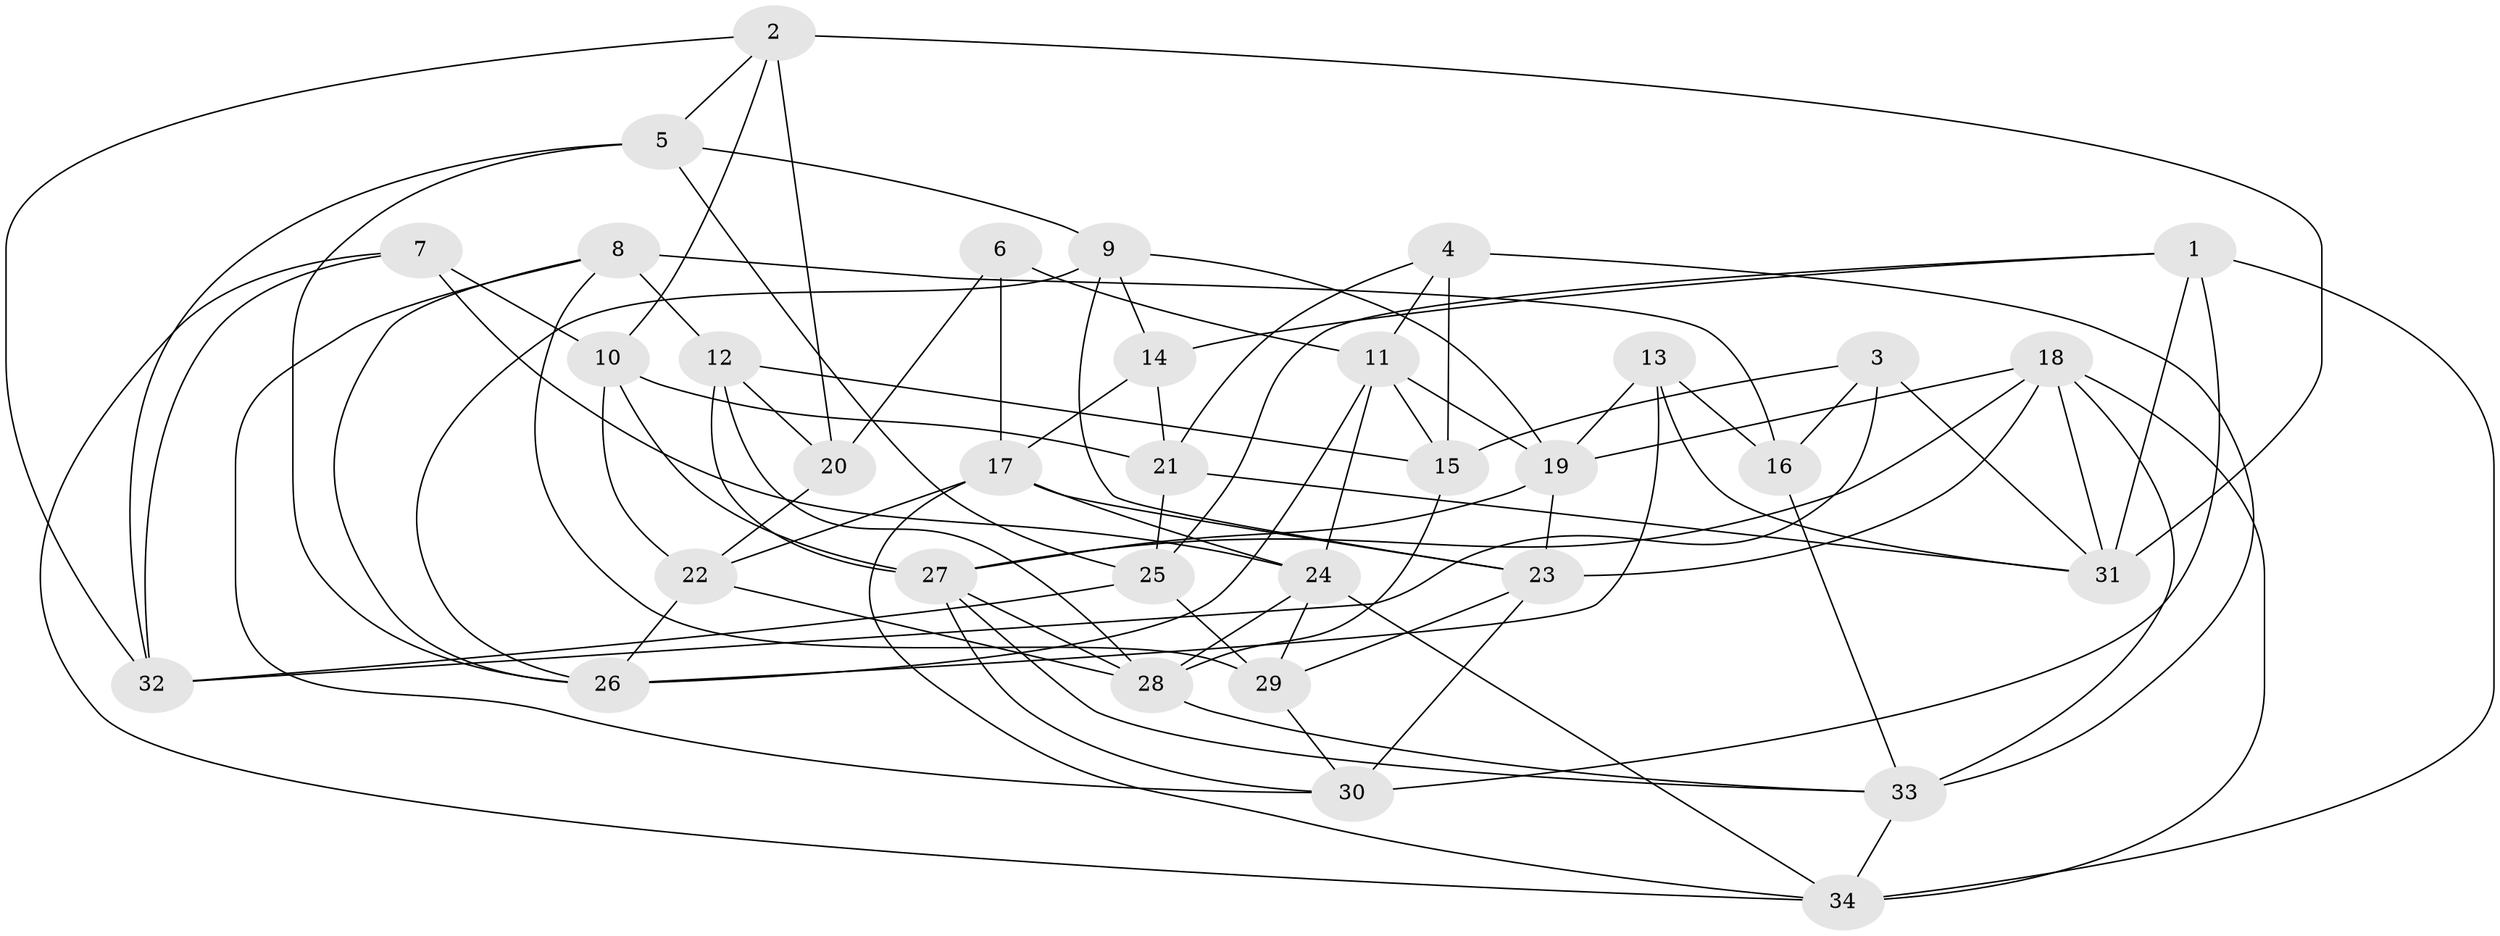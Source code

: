 // original degree distribution, {4: 1.0}
// Generated by graph-tools (version 1.1) at 2025/03/03/09/25 03:03:09]
// undirected, 34 vertices, 87 edges
graph export_dot {
graph [start="1"]
  node [color=gray90,style=filled];
  1;
  2;
  3;
  4;
  5;
  6;
  7;
  8;
  9;
  10;
  11;
  12;
  13;
  14;
  15;
  16;
  17;
  18;
  19;
  20;
  21;
  22;
  23;
  24;
  25;
  26;
  27;
  28;
  29;
  30;
  31;
  32;
  33;
  34;
  1 -- 14 [weight=1.0];
  1 -- 25 [weight=1.0];
  1 -- 30 [weight=2.0];
  1 -- 31 [weight=1.0];
  1 -- 34 [weight=1.0];
  2 -- 5 [weight=1.0];
  2 -- 10 [weight=1.0];
  2 -- 20 [weight=2.0];
  2 -- 31 [weight=1.0];
  2 -- 32 [weight=1.0];
  3 -- 15 [weight=1.0];
  3 -- 16 [weight=1.0];
  3 -- 31 [weight=1.0];
  3 -- 32 [weight=1.0];
  4 -- 11 [weight=1.0];
  4 -- 15 [weight=1.0];
  4 -- 21 [weight=1.0];
  4 -- 33 [weight=1.0];
  5 -- 9 [weight=2.0];
  5 -- 25 [weight=1.0];
  5 -- 26 [weight=1.0];
  5 -- 32 [weight=1.0];
  6 -- 11 [weight=1.0];
  6 -- 17 [weight=1.0];
  6 -- 20 [weight=2.0];
  7 -- 10 [weight=1.0];
  7 -- 24 [weight=1.0];
  7 -- 32 [weight=1.0];
  7 -- 34 [weight=1.0];
  8 -- 12 [weight=1.0];
  8 -- 16 [weight=2.0];
  8 -- 26 [weight=1.0];
  8 -- 29 [weight=1.0];
  8 -- 30 [weight=1.0];
  9 -- 14 [weight=1.0];
  9 -- 19 [weight=1.0];
  9 -- 23 [weight=1.0];
  9 -- 26 [weight=1.0];
  10 -- 21 [weight=1.0];
  10 -- 22 [weight=2.0];
  10 -- 27 [weight=1.0];
  11 -- 15 [weight=1.0];
  11 -- 19 [weight=1.0];
  11 -- 24 [weight=1.0];
  11 -- 26 [weight=1.0];
  12 -- 15 [weight=1.0];
  12 -- 20 [weight=1.0];
  12 -- 27 [weight=1.0];
  12 -- 28 [weight=2.0];
  13 -- 16 [weight=1.0];
  13 -- 19 [weight=1.0];
  13 -- 26 [weight=1.0];
  13 -- 31 [weight=1.0];
  14 -- 17 [weight=1.0];
  14 -- 21 [weight=1.0];
  15 -- 28 [weight=2.0];
  16 -- 33 [weight=2.0];
  17 -- 22 [weight=1.0];
  17 -- 23 [weight=1.0];
  17 -- 24 [weight=1.0];
  17 -- 34 [weight=1.0];
  18 -- 19 [weight=1.0];
  18 -- 23 [weight=1.0];
  18 -- 27 [weight=1.0];
  18 -- 31 [weight=1.0];
  18 -- 33 [weight=1.0];
  18 -- 34 [weight=1.0];
  19 -- 23 [weight=1.0];
  19 -- 27 [weight=1.0];
  20 -- 22 [weight=1.0];
  21 -- 25 [weight=2.0];
  21 -- 31 [weight=1.0];
  22 -- 26 [weight=1.0];
  22 -- 28 [weight=1.0];
  23 -- 29 [weight=1.0];
  23 -- 30 [weight=1.0];
  24 -- 28 [weight=1.0];
  24 -- 29 [weight=1.0];
  24 -- 34 [weight=1.0];
  25 -- 29 [weight=2.0];
  25 -- 32 [weight=2.0];
  27 -- 28 [weight=2.0];
  27 -- 30 [weight=1.0];
  27 -- 33 [weight=1.0];
  28 -- 33 [weight=2.0];
  29 -- 30 [weight=1.0];
  33 -- 34 [weight=1.0];
}

